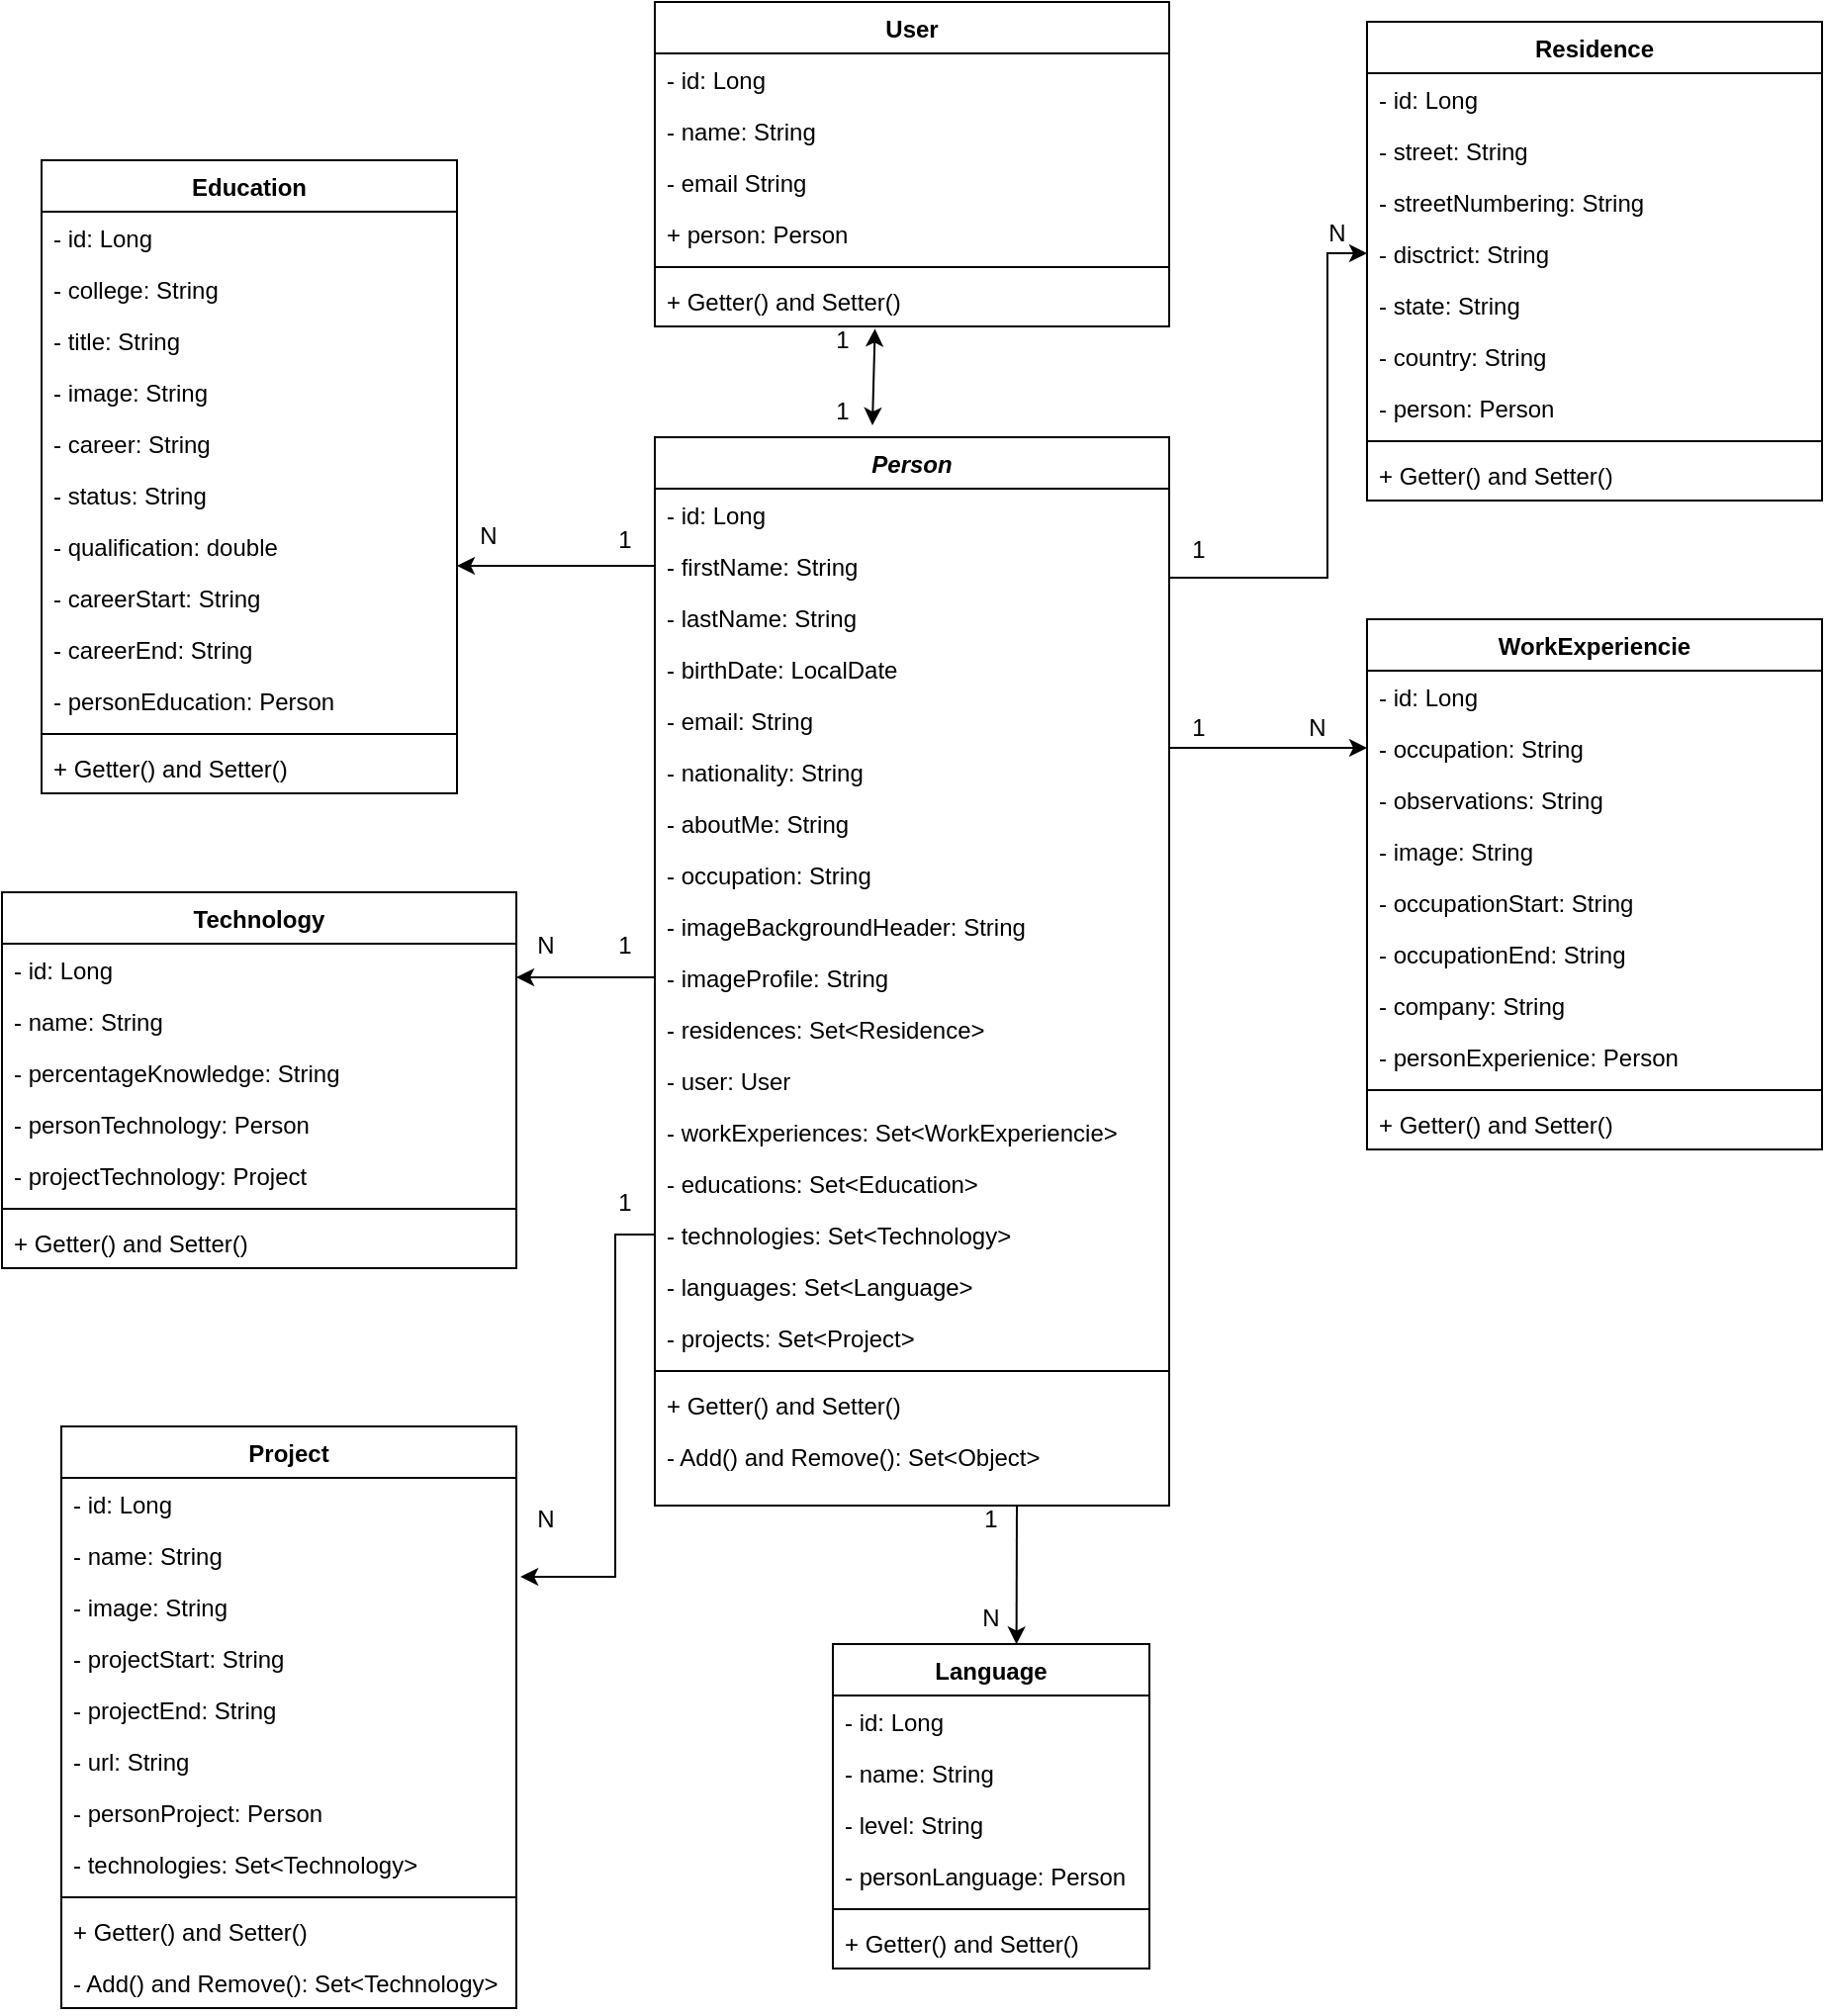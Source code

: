 <mxfile version="16.5.1" type="device"><diagram id="C5RBs43oDa-KdzZeNtuy" name="Page-1"><mxGraphModel dx="723" dy="454" grid="1" gridSize="10" guides="1" tooltips="1" connect="1" arrows="1" fold="1" page="1" pageScale="1" pageWidth="827" pageHeight="1169" math="0" shadow="0"><root><mxCell id="WIyWlLk6GJQsqaUBKTNV-0"/><mxCell id="WIyWlLk6GJQsqaUBKTNV-1" parent="WIyWlLk6GJQsqaUBKTNV-0"/><mxCell id="zkfFHV4jXpPFQw0GAbJ--0" value="Person" style="swimlane;fontStyle=3;align=center;verticalAlign=top;childLayout=stackLayout;horizontal=1;startSize=26;horizontalStack=0;resizeParent=1;resizeLast=0;collapsible=1;marginBottom=0;rounded=0;shadow=0;strokeWidth=1;" parent="WIyWlLk6GJQsqaUBKTNV-1" vertex="1"><mxGeometry x="380" y="250" width="260" height="540" as="geometry"><mxRectangle x="230" y="140" width="160" height="26" as="alternateBounds"/></mxGeometry></mxCell><mxCell id="zkfFHV4jXpPFQw0GAbJ--1" value="- id: Long" style="text;align=left;verticalAlign=top;spacingLeft=4;spacingRight=4;overflow=hidden;rotatable=0;points=[[0,0.5],[1,0.5]];portConstraint=eastwest;" parent="zkfFHV4jXpPFQw0GAbJ--0" vertex="1"><mxGeometry y="26" width="260" height="26" as="geometry"/></mxCell><mxCell id="zkfFHV4jXpPFQw0GAbJ--2" value="- firstName: String" style="text;align=left;verticalAlign=top;spacingLeft=4;spacingRight=4;overflow=hidden;rotatable=0;points=[[0,0.5],[1,0.5]];portConstraint=eastwest;rounded=0;shadow=0;html=0;" parent="zkfFHV4jXpPFQw0GAbJ--0" vertex="1"><mxGeometry y="52" width="260" height="26" as="geometry"/></mxCell><mxCell id="cB0KxVlLt9ve2cmCzk34-1" value="- lastName: String" style="text;strokeColor=none;fillColor=none;align=left;verticalAlign=top;spacingLeft=4;spacingRight=4;overflow=hidden;rotatable=0;points=[[0,0.5],[1,0.5]];portConstraint=eastwest;" vertex="1" parent="zkfFHV4jXpPFQw0GAbJ--0"><mxGeometry y="78" width="260" height="26" as="geometry"/></mxCell><mxCell id="cB0KxVlLt9ve2cmCzk34-2" value="- birthDate: LocalDate" style="text;strokeColor=none;fillColor=none;align=left;verticalAlign=top;spacingLeft=4;spacingRight=4;overflow=hidden;rotatable=0;points=[[0,0.5],[1,0.5]];portConstraint=eastwest;" vertex="1" parent="zkfFHV4jXpPFQw0GAbJ--0"><mxGeometry y="104" width="260" height="26" as="geometry"/></mxCell><mxCell id="cB0KxVlLt9ve2cmCzk34-5" value="- email: String" style="text;strokeColor=none;fillColor=none;align=left;verticalAlign=top;spacingLeft=4;spacingRight=4;overflow=hidden;rotatable=0;points=[[0,0.5],[1,0.5]];portConstraint=eastwest;" vertex="1" parent="zkfFHV4jXpPFQw0GAbJ--0"><mxGeometry y="130" width="260" height="26" as="geometry"/></mxCell><mxCell id="cB0KxVlLt9ve2cmCzk34-7" value="- nationality: String" style="text;strokeColor=none;fillColor=none;align=left;verticalAlign=top;spacingLeft=4;spacingRight=4;overflow=hidden;rotatable=0;points=[[0,0.5],[1,0.5]];portConstraint=eastwest;" vertex="1" parent="zkfFHV4jXpPFQw0GAbJ--0"><mxGeometry y="156" width="260" height="26" as="geometry"/></mxCell><mxCell id="cB0KxVlLt9ve2cmCzk34-8" value="- aboutMe: String" style="text;strokeColor=none;fillColor=none;align=left;verticalAlign=top;spacingLeft=4;spacingRight=4;overflow=hidden;rotatable=0;points=[[0,0.5],[1,0.5]];portConstraint=eastwest;" vertex="1" parent="zkfFHV4jXpPFQw0GAbJ--0"><mxGeometry y="182" width="260" height="26" as="geometry"/></mxCell><mxCell id="cB0KxVlLt9ve2cmCzk34-6" value="- occupation: String" style="text;strokeColor=none;fillColor=none;align=left;verticalAlign=top;spacingLeft=4;spacingRight=4;overflow=hidden;rotatable=0;points=[[0,0.5],[1,0.5]];portConstraint=eastwest;" vertex="1" parent="zkfFHV4jXpPFQw0GAbJ--0"><mxGeometry y="208" width="260" height="26" as="geometry"/></mxCell><mxCell id="cB0KxVlLt9ve2cmCzk34-4" value="- imageBackgroundHeader: String" style="text;strokeColor=none;fillColor=none;align=left;verticalAlign=top;spacingLeft=4;spacingRight=4;overflow=hidden;rotatable=0;points=[[0,0.5],[1,0.5]];portConstraint=eastwest;" vertex="1" parent="zkfFHV4jXpPFQw0GAbJ--0"><mxGeometry y="234" width="260" height="26" as="geometry"/></mxCell><mxCell id="cB0KxVlLt9ve2cmCzk34-3" value="- imageProfile: String" style="text;strokeColor=none;fillColor=none;align=left;verticalAlign=top;spacingLeft=4;spacingRight=4;overflow=hidden;rotatable=0;points=[[0,0.5],[1,0.5]];portConstraint=eastwest;" vertex="1" parent="zkfFHV4jXpPFQw0GAbJ--0"><mxGeometry y="260" width="260" height="26" as="geometry"/></mxCell><mxCell id="cB0KxVlLt9ve2cmCzk34-0" value="- residences: Set&lt;Residence&gt;" style="text;strokeColor=none;fillColor=none;align=left;verticalAlign=top;spacingLeft=4;spacingRight=4;overflow=hidden;rotatable=0;points=[[0,0.5],[1,0.5]];portConstraint=eastwest;" vertex="1" parent="zkfFHV4jXpPFQw0GAbJ--0"><mxGeometry y="286" width="260" height="26" as="geometry"/></mxCell><mxCell id="cB0KxVlLt9ve2cmCzk34-9" value="- user: User" style="text;strokeColor=none;fillColor=none;align=left;verticalAlign=top;spacingLeft=4;spacingRight=4;overflow=hidden;rotatable=0;points=[[0,0.5],[1,0.5]];portConstraint=eastwest;" vertex="1" parent="zkfFHV4jXpPFQw0GAbJ--0"><mxGeometry y="312" width="260" height="26" as="geometry"/></mxCell><mxCell id="cB0KxVlLt9ve2cmCzk34-12" value="- workExperiences: Set&lt;WorkExperiencie&gt;" style="text;strokeColor=none;fillColor=none;align=left;verticalAlign=top;spacingLeft=4;spacingRight=4;overflow=hidden;rotatable=0;points=[[0,0.5],[1,0.5]];portConstraint=eastwest;" vertex="1" parent="zkfFHV4jXpPFQw0GAbJ--0"><mxGeometry y="338" width="260" height="26" as="geometry"/></mxCell><mxCell id="cB0KxVlLt9ve2cmCzk34-11" value="- educations: Set&lt;Education&gt;" style="text;strokeColor=none;fillColor=none;align=left;verticalAlign=top;spacingLeft=4;spacingRight=4;overflow=hidden;rotatable=0;points=[[0,0.5],[1,0.5]];portConstraint=eastwest;" vertex="1" parent="zkfFHV4jXpPFQw0GAbJ--0"><mxGeometry y="364" width="260" height="26" as="geometry"/></mxCell><mxCell id="cB0KxVlLt9ve2cmCzk34-13" value="- technologies: Set&lt;Technology&gt;" style="text;strokeColor=none;fillColor=none;align=left;verticalAlign=top;spacingLeft=4;spacingRight=4;overflow=hidden;rotatable=0;points=[[0,0.5],[1,0.5]];portConstraint=eastwest;" vertex="1" parent="zkfFHV4jXpPFQw0GAbJ--0"><mxGeometry y="390" width="260" height="26" as="geometry"/></mxCell><mxCell id="cB0KxVlLt9ve2cmCzk34-76" value="- languages: Set&lt;Language&gt;" style="text;strokeColor=none;fillColor=none;align=left;verticalAlign=top;spacingLeft=4;spacingRight=4;overflow=hidden;rotatable=0;points=[[0,0.5],[1,0.5]];portConstraint=eastwest;" vertex="1" parent="zkfFHV4jXpPFQw0GAbJ--0"><mxGeometry y="416" width="260" height="26" as="geometry"/></mxCell><mxCell id="cB0KxVlLt9ve2cmCzk34-10" value="- projects: Set&lt;Project&gt;" style="text;strokeColor=none;fillColor=none;align=left;verticalAlign=top;spacingLeft=4;spacingRight=4;overflow=hidden;rotatable=0;points=[[0,0.5],[1,0.5]];portConstraint=eastwest;" vertex="1" parent="zkfFHV4jXpPFQw0GAbJ--0"><mxGeometry y="442" width="260" height="26" as="geometry"/></mxCell><mxCell id="zkfFHV4jXpPFQw0GAbJ--4" value="" style="line;html=1;strokeWidth=1;align=left;verticalAlign=middle;spacingTop=-1;spacingLeft=3;spacingRight=3;rotatable=0;labelPosition=right;points=[];portConstraint=eastwest;" parent="zkfFHV4jXpPFQw0GAbJ--0" vertex="1"><mxGeometry y="468" width="260" height="8" as="geometry"/></mxCell><mxCell id="zkfFHV4jXpPFQw0GAbJ--5" value="+ Getter() and Setter()" style="text;align=left;verticalAlign=top;spacingLeft=4;spacingRight=4;overflow=hidden;rotatable=0;points=[[0,0.5],[1,0.5]];portConstraint=eastwest;" parent="zkfFHV4jXpPFQw0GAbJ--0" vertex="1"><mxGeometry y="476" width="260" height="26" as="geometry"/></mxCell><mxCell id="cB0KxVlLt9ve2cmCzk34-14" value="- Add() and Remove(): Set&lt;Object&gt;" style="text;strokeColor=none;fillColor=none;align=left;verticalAlign=top;spacingLeft=4;spacingRight=4;overflow=hidden;rotatable=0;points=[[0,0.5],[1,0.5]];portConstraint=eastwest;" vertex="1" parent="zkfFHV4jXpPFQw0GAbJ--0"><mxGeometry y="502" width="260" height="26" as="geometry"/></mxCell><mxCell id="cB0KxVlLt9ve2cmCzk34-15" value="Education" style="swimlane;fontStyle=1;align=center;verticalAlign=top;childLayout=stackLayout;horizontal=1;startSize=26;horizontalStack=0;resizeParent=1;resizeParentMax=0;resizeLast=0;collapsible=1;marginBottom=0;" vertex="1" parent="WIyWlLk6GJQsqaUBKTNV-1"><mxGeometry x="70" y="110" width="210" height="320" as="geometry"/></mxCell><mxCell id="cB0KxVlLt9ve2cmCzk34-19" value="- id: Long" style="text;strokeColor=none;fillColor=none;align=left;verticalAlign=top;spacingLeft=4;spacingRight=4;overflow=hidden;rotatable=0;points=[[0,0.5],[1,0.5]];portConstraint=eastwest;" vertex="1" parent="cB0KxVlLt9ve2cmCzk34-15"><mxGeometry y="26" width="210" height="26" as="geometry"/></mxCell><mxCell id="cB0KxVlLt9ve2cmCzk34-20" value="- college: String" style="text;strokeColor=none;fillColor=none;align=left;verticalAlign=top;spacingLeft=4;spacingRight=4;overflow=hidden;rotatable=0;points=[[0,0.5],[1,0.5]];portConstraint=eastwest;" vertex="1" parent="cB0KxVlLt9ve2cmCzk34-15"><mxGeometry y="52" width="210" height="26" as="geometry"/></mxCell><mxCell id="cB0KxVlLt9ve2cmCzk34-22" value="- title: String" style="text;strokeColor=none;fillColor=none;align=left;verticalAlign=top;spacingLeft=4;spacingRight=4;overflow=hidden;rotatable=0;points=[[0,0.5],[1,0.5]];portConstraint=eastwest;" vertex="1" parent="cB0KxVlLt9ve2cmCzk34-15"><mxGeometry y="78" width="210" height="26" as="geometry"/></mxCell><mxCell id="cB0KxVlLt9ve2cmCzk34-23" value="- image: String" style="text;strokeColor=none;fillColor=none;align=left;verticalAlign=top;spacingLeft=4;spacingRight=4;overflow=hidden;rotatable=0;points=[[0,0.5],[1,0.5]];portConstraint=eastwest;" vertex="1" parent="cB0KxVlLt9ve2cmCzk34-15"><mxGeometry y="104" width="210" height="26" as="geometry"/></mxCell><mxCell id="cB0KxVlLt9ve2cmCzk34-25" value="- career: String" style="text;strokeColor=none;fillColor=none;align=left;verticalAlign=top;spacingLeft=4;spacingRight=4;overflow=hidden;rotatable=0;points=[[0,0.5],[1,0.5]];portConstraint=eastwest;" vertex="1" parent="cB0KxVlLt9ve2cmCzk34-15"><mxGeometry y="130" width="210" height="26" as="geometry"/></mxCell><mxCell id="cB0KxVlLt9ve2cmCzk34-27" value="- status: String" style="text;strokeColor=none;fillColor=none;align=left;verticalAlign=top;spacingLeft=4;spacingRight=4;overflow=hidden;rotatable=0;points=[[0,0.5],[1,0.5]];portConstraint=eastwest;" vertex="1" parent="cB0KxVlLt9ve2cmCzk34-15"><mxGeometry y="156" width="210" height="26" as="geometry"/></mxCell><mxCell id="cB0KxVlLt9ve2cmCzk34-26" value="- qualification: double" style="text;strokeColor=none;fillColor=none;align=left;verticalAlign=top;spacingLeft=4;spacingRight=4;overflow=hidden;rotatable=0;points=[[0,0.5],[1,0.5]];portConstraint=eastwest;" vertex="1" parent="cB0KxVlLt9ve2cmCzk34-15"><mxGeometry y="182" width="210" height="26" as="geometry"/></mxCell><mxCell id="cB0KxVlLt9ve2cmCzk34-24" value="- careerStart: String" style="text;strokeColor=none;fillColor=none;align=left;verticalAlign=top;spacingLeft=4;spacingRight=4;overflow=hidden;rotatable=0;points=[[0,0.5],[1,0.5]];portConstraint=eastwest;" vertex="1" parent="cB0KxVlLt9ve2cmCzk34-15"><mxGeometry y="208" width="210" height="26" as="geometry"/></mxCell><mxCell id="cB0KxVlLt9ve2cmCzk34-21" value="- careerEnd: String" style="text;strokeColor=none;fillColor=none;align=left;verticalAlign=top;spacingLeft=4;spacingRight=4;overflow=hidden;rotatable=0;points=[[0,0.5],[1,0.5]];portConstraint=eastwest;" vertex="1" parent="cB0KxVlLt9ve2cmCzk34-15"><mxGeometry y="234" width="210" height="26" as="geometry"/></mxCell><mxCell id="cB0KxVlLt9ve2cmCzk34-16" value="- personEducation: Person" style="text;strokeColor=none;fillColor=none;align=left;verticalAlign=top;spacingLeft=4;spacingRight=4;overflow=hidden;rotatable=0;points=[[0,0.5],[1,0.5]];portConstraint=eastwest;" vertex="1" parent="cB0KxVlLt9ve2cmCzk34-15"><mxGeometry y="260" width="210" height="26" as="geometry"/></mxCell><mxCell id="cB0KxVlLt9ve2cmCzk34-17" value="" style="line;strokeWidth=1;fillColor=none;align=left;verticalAlign=middle;spacingTop=-1;spacingLeft=3;spacingRight=3;rotatable=0;labelPosition=right;points=[];portConstraint=eastwest;" vertex="1" parent="cB0KxVlLt9ve2cmCzk34-15"><mxGeometry y="286" width="210" height="8" as="geometry"/></mxCell><mxCell id="cB0KxVlLt9ve2cmCzk34-18" value="+ Getter() and Setter()" style="text;strokeColor=none;fillColor=none;align=left;verticalAlign=top;spacingLeft=4;spacingRight=4;overflow=hidden;rotatable=0;points=[[0,0.5],[1,0.5]];portConstraint=eastwest;" vertex="1" parent="cB0KxVlLt9ve2cmCzk34-15"><mxGeometry y="294" width="210" height="26" as="geometry"/></mxCell><mxCell id="cB0KxVlLt9ve2cmCzk34-28" value="Language" style="swimlane;fontStyle=1;align=center;verticalAlign=top;childLayout=stackLayout;horizontal=1;startSize=26;horizontalStack=0;resizeParent=1;resizeParentMax=0;resizeLast=0;collapsible=1;marginBottom=0;" vertex="1" parent="WIyWlLk6GJQsqaUBKTNV-1"><mxGeometry x="470" y="860" width="160" height="164" as="geometry"/></mxCell><mxCell id="cB0KxVlLt9ve2cmCzk34-32" value="- id: Long" style="text;strokeColor=none;fillColor=none;align=left;verticalAlign=top;spacingLeft=4;spacingRight=4;overflow=hidden;rotatable=0;points=[[0,0.5],[1,0.5]];portConstraint=eastwest;" vertex="1" parent="cB0KxVlLt9ve2cmCzk34-28"><mxGeometry y="26" width="160" height="26" as="geometry"/></mxCell><mxCell id="cB0KxVlLt9ve2cmCzk34-33" value="- name: String" style="text;strokeColor=none;fillColor=none;align=left;verticalAlign=top;spacingLeft=4;spacingRight=4;overflow=hidden;rotatable=0;points=[[0,0.5],[1,0.5]];portConstraint=eastwest;" vertex="1" parent="cB0KxVlLt9ve2cmCzk34-28"><mxGeometry y="52" width="160" height="26" as="geometry"/></mxCell><mxCell id="cB0KxVlLt9ve2cmCzk34-29" value="- level: String" style="text;strokeColor=none;fillColor=none;align=left;verticalAlign=top;spacingLeft=4;spacingRight=4;overflow=hidden;rotatable=0;points=[[0,0.5],[1,0.5]];portConstraint=eastwest;" vertex="1" parent="cB0KxVlLt9ve2cmCzk34-28"><mxGeometry y="78" width="160" height="26" as="geometry"/></mxCell><mxCell id="cB0KxVlLt9ve2cmCzk34-77" value="- personLanguage: Person" style="text;strokeColor=none;fillColor=none;align=left;verticalAlign=top;spacingLeft=4;spacingRight=4;overflow=hidden;rotatable=0;points=[[0,0.5],[1,0.5]];portConstraint=eastwest;" vertex="1" parent="cB0KxVlLt9ve2cmCzk34-28"><mxGeometry y="104" width="160" height="26" as="geometry"/></mxCell><mxCell id="cB0KxVlLt9ve2cmCzk34-30" value="" style="line;strokeWidth=1;fillColor=none;align=left;verticalAlign=middle;spacingTop=-1;spacingLeft=3;spacingRight=3;rotatable=0;labelPosition=right;points=[];portConstraint=eastwest;" vertex="1" parent="cB0KxVlLt9ve2cmCzk34-28"><mxGeometry y="130" width="160" height="8" as="geometry"/></mxCell><mxCell id="cB0KxVlLt9ve2cmCzk34-31" value="+ Getter() and Setter()" style="text;strokeColor=none;fillColor=none;align=left;verticalAlign=top;spacingLeft=4;spacingRight=4;overflow=hidden;rotatable=0;points=[[0,0.5],[1,0.5]];portConstraint=eastwest;" vertex="1" parent="cB0KxVlLt9ve2cmCzk34-28"><mxGeometry y="138" width="160" height="26" as="geometry"/></mxCell><mxCell id="cB0KxVlLt9ve2cmCzk34-34" value="Project" style="swimlane;fontStyle=1;align=center;verticalAlign=top;childLayout=stackLayout;horizontal=1;startSize=26;horizontalStack=0;resizeParent=1;resizeParentMax=0;resizeLast=0;collapsible=1;marginBottom=0;" vertex="1" parent="WIyWlLk6GJQsqaUBKTNV-1"><mxGeometry x="80" y="750" width="230" height="294" as="geometry"/></mxCell><mxCell id="cB0KxVlLt9ve2cmCzk34-35" value="- id: Long" style="text;strokeColor=none;fillColor=none;align=left;verticalAlign=top;spacingLeft=4;spacingRight=4;overflow=hidden;rotatable=0;points=[[0,0.5],[1,0.5]];portConstraint=eastwest;" vertex="1" parent="cB0KxVlLt9ve2cmCzk34-34"><mxGeometry y="26" width="230" height="26" as="geometry"/></mxCell><mxCell id="cB0KxVlLt9ve2cmCzk34-36" value="- name: String" style="text;strokeColor=none;fillColor=none;align=left;verticalAlign=top;spacingLeft=4;spacingRight=4;overflow=hidden;rotatable=0;points=[[0,0.5],[1,0.5]];portConstraint=eastwest;" vertex="1" parent="cB0KxVlLt9ve2cmCzk34-34"><mxGeometry y="52" width="230" height="26" as="geometry"/></mxCell><mxCell id="cB0KxVlLt9ve2cmCzk34-38" value="- image: String" style="text;strokeColor=none;fillColor=none;align=left;verticalAlign=top;spacingLeft=4;spacingRight=4;overflow=hidden;rotatable=0;points=[[0,0.5],[1,0.5]];portConstraint=eastwest;" vertex="1" parent="cB0KxVlLt9ve2cmCzk34-34"><mxGeometry y="78" width="230" height="26" as="geometry"/></mxCell><mxCell id="cB0KxVlLt9ve2cmCzk34-37" value="- projectStart: String" style="text;strokeColor=none;fillColor=none;align=left;verticalAlign=top;spacingLeft=4;spacingRight=4;overflow=hidden;rotatable=0;points=[[0,0.5],[1,0.5]];portConstraint=eastwest;" vertex="1" parent="cB0KxVlLt9ve2cmCzk34-34"><mxGeometry y="104" width="230" height="26" as="geometry"/></mxCell><mxCell id="cB0KxVlLt9ve2cmCzk34-39" value="- projectEnd: String" style="text;strokeColor=none;fillColor=none;align=left;verticalAlign=top;spacingLeft=4;spacingRight=4;overflow=hidden;rotatable=0;points=[[0,0.5],[1,0.5]];portConstraint=eastwest;" vertex="1" parent="cB0KxVlLt9ve2cmCzk34-34"><mxGeometry y="130" width="230" height="26" as="geometry"/></mxCell><mxCell id="cB0KxVlLt9ve2cmCzk34-40" value="- url: String" style="text;strokeColor=none;fillColor=none;align=left;verticalAlign=top;spacingLeft=4;spacingRight=4;overflow=hidden;rotatable=0;points=[[0,0.5],[1,0.5]];portConstraint=eastwest;" vertex="1" parent="cB0KxVlLt9ve2cmCzk34-34"><mxGeometry y="156" width="230" height="26" as="geometry"/></mxCell><mxCell id="cB0KxVlLt9ve2cmCzk34-41" value="- personProject: Person" style="text;strokeColor=none;fillColor=none;align=left;verticalAlign=top;spacingLeft=4;spacingRight=4;overflow=hidden;rotatable=0;points=[[0,0.5],[1,0.5]];portConstraint=eastwest;" vertex="1" parent="cB0KxVlLt9ve2cmCzk34-34"><mxGeometry y="182" width="230" height="26" as="geometry"/></mxCell><mxCell id="cB0KxVlLt9ve2cmCzk34-42" value="- technologies: Set&lt;Technology&gt;" style="text;strokeColor=none;fillColor=none;align=left;verticalAlign=top;spacingLeft=4;spacingRight=4;overflow=hidden;rotatable=0;points=[[0,0.5],[1,0.5]];portConstraint=eastwest;" vertex="1" parent="cB0KxVlLt9ve2cmCzk34-34"><mxGeometry y="208" width="230" height="26" as="geometry"/></mxCell><mxCell id="cB0KxVlLt9ve2cmCzk34-45" value="" style="line;strokeWidth=1;fillColor=none;align=left;verticalAlign=middle;spacingTop=-1;spacingLeft=3;spacingRight=3;rotatable=0;labelPosition=right;points=[];portConstraint=eastwest;" vertex="1" parent="cB0KxVlLt9ve2cmCzk34-34"><mxGeometry y="234" width="230" height="8" as="geometry"/></mxCell><mxCell id="cB0KxVlLt9ve2cmCzk34-46" value="+ Getter() and Setter()" style="text;strokeColor=none;fillColor=none;align=left;verticalAlign=top;spacingLeft=4;spacingRight=4;overflow=hidden;rotatable=0;points=[[0,0.5],[1,0.5]];portConstraint=eastwest;" vertex="1" parent="cB0KxVlLt9ve2cmCzk34-34"><mxGeometry y="242" width="230" height="26" as="geometry"/></mxCell><mxCell id="cB0KxVlLt9ve2cmCzk34-47" value="- Add() and Remove(): Set&lt;Technology&gt;" style="text;strokeColor=none;fillColor=none;align=left;verticalAlign=top;spacingLeft=4;spacingRight=4;overflow=hidden;rotatable=0;points=[[0,0.5],[1,0.5]];portConstraint=eastwest;" vertex="1" parent="cB0KxVlLt9ve2cmCzk34-34"><mxGeometry y="268" width="230" height="26" as="geometry"/></mxCell><mxCell id="cB0KxVlLt9ve2cmCzk34-48" value="Residence" style="swimlane;fontStyle=1;align=center;verticalAlign=top;childLayout=stackLayout;horizontal=1;startSize=26;horizontalStack=0;resizeParent=1;resizeParentMax=0;resizeLast=0;collapsible=1;marginBottom=0;" vertex="1" parent="WIyWlLk6GJQsqaUBKTNV-1"><mxGeometry x="740" y="40" width="230" height="242" as="geometry"/></mxCell><mxCell id="cB0KxVlLt9ve2cmCzk34-49" value="- id: Long" style="text;strokeColor=none;fillColor=none;align=left;verticalAlign=top;spacingLeft=4;spacingRight=4;overflow=hidden;rotatable=0;points=[[0,0.5],[1,0.5]];portConstraint=eastwest;" vertex="1" parent="cB0KxVlLt9ve2cmCzk34-48"><mxGeometry y="26" width="230" height="26" as="geometry"/></mxCell><mxCell id="cB0KxVlLt9ve2cmCzk34-50" value="- street: String" style="text;strokeColor=none;fillColor=none;align=left;verticalAlign=top;spacingLeft=4;spacingRight=4;overflow=hidden;rotatable=0;points=[[0,0.5],[1,0.5]];portConstraint=eastwest;" vertex="1" parent="cB0KxVlLt9ve2cmCzk34-48"><mxGeometry y="52" width="230" height="26" as="geometry"/></mxCell><mxCell id="cB0KxVlLt9ve2cmCzk34-51" value="- streetNumbering: String" style="text;strokeColor=none;fillColor=none;align=left;verticalAlign=top;spacingLeft=4;spacingRight=4;overflow=hidden;rotatable=0;points=[[0,0.5],[1,0.5]];portConstraint=eastwest;" vertex="1" parent="cB0KxVlLt9ve2cmCzk34-48"><mxGeometry y="78" width="230" height="26" as="geometry"/></mxCell><mxCell id="cB0KxVlLt9ve2cmCzk34-52" value="- disctrict: String" style="text;strokeColor=none;fillColor=none;align=left;verticalAlign=top;spacingLeft=4;spacingRight=4;overflow=hidden;rotatable=0;points=[[0,0.5],[1,0.5]];portConstraint=eastwest;" vertex="1" parent="cB0KxVlLt9ve2cmCzk34-48"><mxGeometry y="104" width="230" height="26" as="geometry"/></mxCell><mxCell id="cB0KxVlLt9ve2cmCzk34-53" value="- state: String" style="text;strokeColor=none;fillColor=none;align=left;verticalAlign=top;spacingLeft=4;spacingRight=4;overflow=hidden;rotatable=0;points=[[0,0.5],[1,0.5]];portConstraint=eastwest;" vertex="1" parent="cB0KxVlLt9ve2cmCzk34-48"><mxGeometry y="130" width="230" height="26" as="geometry"/></mxCell><mxCell id="cB0KxVlLt9ve2cmCzk34-54" value="- country: String" style="text;strokeColor=none;fillColor=none;align=left;verticalAlign=top;spacingLeft=4;spacingRight=4;overflow=hidden;rotatable=0;points=[[0,0.5],[1,0.5]];portConstraint=eastwest;" vertex="1" parent="cB0KxVlLt9ve2cmCzk34-48"><mxGeometry y="156" width="230" height="26" as="geometry"/></mxCell><mxCell id="cB0KxVlLt9ve2cmCzk34-55" value="- person: Person" style="text;strokeColor=none;fillColor=none;align=left;verticalAlign=top;spacingLeft=4;spacingRight=4;overflow=hidden;rotatable=0;points=[[0,0.5],[1,0.5]];portConstraint=eastwest;" vertex="1" parent="cB0KxVlLt9ve2cmCzk34-48"><mxGeometry y="182" width="230" height="26" as="geometry"/></mxCell><mxCell id="cB0KxVlLt9ve2cmCzk34-57" value="" style="line;strokeWidth=1;fillColor=none;align=left;verticalAlign=middle;spacingTop=-1;spacingLeft=3;spacingRight=3;rotatable=0;labelPosition=right;points=[];portConstraint=eastwest;" vertex="1" parent="cB0KxVlLt9ve2cmCzk34-48"><mxGeometry y="208" width="230" height="8" as="geometry"/></mxCell><mxCell id="cB0KxVlLt9ve2cmCzk34-58" value="+ Getter() and Setter()" style="text;strokeColor=none;fillColor=none;align=left;verticalAlign=top;spacingLeft=4;spacingRight=4;overflow=hidden;rotatable=0;points=[[0,0.5],[1,0.5]];portConstraint=eastwest;" vertex="1" parent="cB0KxVlLt9ve2cmCzk34-48"><mxGeometry y="216" width="230" height="26" as="geometry"/></mxCell><mxCell id="cB0KxVlLt9ve2cmCzk34-70" value="User" style="swimlane;fontStyle=1;align=center;verticalAlign=top;childLayout=stackLayout;horizontal=1;startSize=26;horizontalStack=0;resizeParent=1;resizeParentMax=0;resizeLast=0;collapsible=1;marginBottom=0;" vertex="1" parent="WIyWlLk6GJQsqaUBKTNV-1"><mxGeometry x="380" y="30" width="260" height="164" as="geometry"/></mxCell><mxCell id="cB0KxVlLt9ve2cmCzk34-71" value="- id: Long" style="text;strokeColor=none;fillColor=none;align=left;verticalAlign=top;spacingLeft=4;spacingRight=4;overflow=hidden;rotatable=0;points=[[0,0.5],[1,0.5]];portConstraint=eastwest;" vertex="1" parent="cB0KxVlLt9ve2cmCzk34-70"><mxGeometry y="26" width="260" height="26" as="geometry"/></mxCell><mxCell id="cB0KxVlLt9ve2cmCzk34-72" value="- name: String" style="text;strokeColor=none;fillColor=none;align=left;verticalAlign=top;spacingLeft=4;spacingRight=4;overflow=hidden;rotatable=0;points=[[0,0.5],[1,0.5]];portConstraint=eastwest;" vertex="1" parent="cB0KxVlLt9ve2cmCzk34-70"><mxGeometry y="52" width="260" height="26" as="geometry"/></mxCell><mxCell id="cB0KxVlLt9ve2cmCzk34-73" value="- email String" style="text;strokeColor=none;fillColor=none;align=left;verticalAlign=top;spacingLeft=4;spacingRight=4;overflow=hidden;rotatable=0;points=[[0,0.5],[1,0.5]];portConstraint=eastwest;" vertex="1" parent="cB0KxVlLt9ve2cmCzk34-70"><mxGeometry y="78" width="260" height="26" as="geometry"/></mxCell><mxCell id="cB0KxVlLt9ve2cmCzk34-78" value="+ person: Person" style="text;strokeColor=none;fillColor=none;align=left;verticalAlign=top;spacingLeft=4;spacingRight=4;overflow=hidden;rotatable=0;points=[[0,0.5],[1,0.5]];portConstraint=eastwest;" vertex="1" parent="cB0KxVlLt9ve2cmCzk34-70"><mxGeometry y="104" width="260" height="26" as="geometry"/></mxCell><mxCell id="cB0KxVlLt9ve2cmCzk34-74" value="" style="line;strokeWidth=1;fillColor=none;align=left;verticalAlign=middle;spacingTop=-1;spacingLeft=3;spacingRight=3;rotatable=0;labelPosition=right;points=[];portConstraint=eastwest;" vertex="1" parent="cB0KxVlLt9ve2cmCzk34-70"><mxGeometry y="130" width="260" height="8" as="geometry"/></mxCell><mxCell id="cB0KxVlLt9ve2cmCzk34-75" value="+ Getter() and Setter()" style="text;strokeColor=none;fillColor=none;align=left;verticalAlign=top;spacingLeft=4;spacingRight=4;overflow=hidden;rotatable=0;points=[[0,0.5],[1,0.5]];portConstraint=eastwest;" vertex="1" parent="cB0KxVlLt9ve2cmCzk34-70"><mxGeometry y="138" width="260" height="26" as="geometry"/></mxCell><mxCell id="cB0KxVlLt9ve2cmCzk34-60" value="Technology" style="swimlane;fontStyle=1;align=center;verticalAlign=top;childLayout=stackLayout;horizontal=1;startSize=26;horizontalStack=0;resizeParent=1;resizeParentMax=0;resizeLast=0;collapsible=1;marginBottom=0;" vertex="1" parent="WIyWlLk6GJQsqaUBKTNV-1"><mxGeometry x="50" y="480" width="260" height="190" as="geometry"/></mxCell><mxCell id="cB0KxVlLt9ve2cmCzk34-61" value="- id: Long" style="text;strokeColor=none;fillColor=none;align=left;verticalAlign=top;spacingLeft=4;spacingRight=4;overflow=hidden;rotatable=0;points=[[0,0.5],[1,0.5]];portConstraint=eastwest;" vertex="1" parent="cB0KxVlLt9ve2cmCzk34-60"><mxGeometry y="26" width="260" height="26" as="geometry"/></mxCell><mxCell id="cB0KxVlLt9ve2cmCzk34-62" value="- name: String" style="text;strokeColor=none;fillColor=none;align=left;verticalAlign=top;spacingLeft=4;spacingRight=4;overflow=hidden;rotatable=0;points=[[0,0.5],[1,0.5]];portConstraint=eastwest;" vertex="1" parent="cB0KxVlLt9ve2cmCzk34-60"><mxGeometry y="52" width="260" height="26" as="geometry"/></mxCell><mxCell id="cB0KxVlLt9ve2cmCzk34-63" value="- percentageKnowledge: String" style="text;strokeColor=none;fillColor=none;align=left;verticalAlign=top;spacingLeft=4;spacingRight=4;overflow=hidden;rotatable=0;points=[[0,0.5],[1,0.5]];portConstraint=eastwest;" vertex="1" parent="cB0KxVlLt9ve2cmCzk34-60"><mxGeometry y="78" width="260" height="26" as="geometry"/></mxCell><mxCell id="cB0KxVlLt9ve2cmCzk34-64" value="- personTechnology: Person" style="text;strokeColor=none;fillColor=none;align=left;verticalAlign=top;spacingLeft=4;spacingRight=4;overflow=hidden;rotatable=0;points=[[0,0.5],[1,0.5]];portConstraint=eastwest;" vertex="1" parent="cB0KxVlLt9ve2cmCzk34-60"><mxGeometry y="104" width="260" height="26" as="geometry"/></mxCell><mxCell id="cB0KxVlLt9ve2cmCzk34-65" value="- projectTechnology: Project" style="text;strokeColor=none;fillColor=none;align=left;verticalAlign=top;spacingLeft=4;spacingRight=4;overflow=hidden;rotatable=0;points=[[0,0.5],[1,0.5]];portConstraint=eastwest;" vertex="1" parent="cB0KxVlLt9ve2cmCzk34-60"><mxGeometry y="130" width="260" height="26" as="geometry"/></mxCell><mxCell id="cB0KxVlLt9ve2cmCzk34-68" value="" style="line;strokeWidth=1;fillColor=none;align=left;verticalAlign=middle;spacingTop=-1;spacingLeft=3;spacingRight=3;rotatable=0;labelPosition=right;points=[];portConstraint=eastwest;" vertex="1" parent="cB0KxVlLt9ve2cmCzk34-60"><mxGeometry y="156" width="260" height="8" as="geometry"/></mxCell><mxCell id="cB0KxVlLt9ve2cmCzk34-69" value="+ Getter() and Setter()" style="text;strokeColor=none;fillColor=none;align=left;verticalAlign=top;spacingLeft=4;spacingRight=4;overflow=hidden;rotatable=0;points=[[0,0.5],[1,0.5]];portConstraint=eastwest;" vertex="1" parent="cB0KxVlLt9ve2cmCzk34-60"><mxGeometry y="164" width="260" height="26" as="geometry"/></mxCell><mxCell id="cB0KxVlLt9ve2cmCzk34-79" value="WorkExperiencie" style="swimlane;fontStyle=1;align=center;verticalAlign=top;childLayout=stackLayout;horizontal=1;startSize=26;horizontalStack=0;resizeParent=1;resizeParentMax=0;resizeLast=0;collapsible=1;marginBottom=0;" vertex="1" parent="WIyWlLk6GJQsqaUBKTNV-1"><mxGeometry x="740" y="342" width="230" height="268" as="geometry"/></mxCell><mxCell id="cB0KxVlLt9ve2cmCzk34-80" value="- id: Long" style="text;strokeColor=none;fillColor=none;align=left;verticalAlign=top;spacingLeft=4;spacingRight=4;overflow=hidden;rotatable=0;points=[[0,0.5],[1,0.5]];portConstraint=eastwest;" vertex="1" parent="cB0KxVlLt9ve2cmCzk34-79"><mxGeometry y="26" width="230" height="26" as="geometry"/></mxCell><mxCell id="cB0KxVlLt9ve2cmCzk34-81" value="- occupation: String" style="text;strokeColor=none;fillColor=none;align=left;verticalAlign=top;spacingLeft=4;spacingRight=4;overflow=hidden;rotatable=0;points=[[0,0.5],[1,0.5]];portConstraint=eastwest;" vertex="1" parent="cB0KxVlLt9ve2cmCzk34-79"><mxGeometry y="52" width="230" height="26" as="geometry"/></mxCell><mxCell id="cB0KxVlLt9ve2cmCzk34-82" value="- observations: String" style="text;strokeColor=none;fillColor=none;align=left;verticalAlign=top;spacingLeft=4;spacingRight=4;overflow=hidden;rotatable=0;points=[[0,0.5],[1,0.5]];portConstraint=eastwest;" vertex="1" parent="cB0KxVlLt9ve2cmCzk34-79"><mxGeometry y="78" width="230" height="26" as="geometry"/></mxCell><mxCell id="cB0KxVlLt9ve2cmCzk34-83" value="- image: String" style="text;strokeColor=none;fillColor=none;align=left;verticalAlign=top;spacingLeft=4;spacingRight=4;overflow=hidden;rotatable=0;points=[[0,0.5],[1,0.5]];portConstraint=eastwest;" vertex="1" parent="cB0KxVlLt9ve2cmCzk34-79"><mxGeometry y="104" width="230" height="26" as="geometry"/></mxCell><mxCell id="cB0KxVlLt9ve2cmCzk34-84" value="- occupationStart: String" style="text;strokeColor=none;fillColor=none;align=left;verticalAlign=top;spacingLeft=4;spacingRight=4;overflow=hidden;rotatable=0;points=[[0,0.5],[1,0.5]];portConstraint=eastwest;" vertex="1" parent="cB0KxVlLt9ve2cmCzk34-79"><mxGeometry y="130" width="230" height="26" as="geometry"/></mxCell><mxCell id="cB0KxVlLt9ve2cmCzk34-85" value="- occupationEnd: String" style="text;strokeColor=none;fillColor=none;align=left;verticalAlign=top;spacingLeft=4;spacingRight=4;overflow=hidden;rotatable=0;points=[[0,0.5],[1,0.5]];portConstraint=eastwest;" vertex="1" parent="cB0KxVlLt9ve2cmCzk34-79"><mxGeometry y="156" width="230" height="26" as="geometry"/></mxCell><mxCell id="cB0KxVlLt9ve2cmCzk34-86" value="- company: String" style="text;strokeColor=none;fillColor=none;align=left;verticalAlign=top;spacingLeft=4;spacingRight=4;overflow=hidden;rotatable=0;points=[[0,0.5],[1,0.5]];portConstraint=eastwest;" vertex="1" parent="cB0KxVlLt9ve2cmCzk34-79"><mxGeometry y="182" width="230" height="26" as="geometry"/></mxCell><mxCell id="cB0KxVlLt9ve2cmCzk34-89" value="- personExperienice: Person" style="text;strokeColor=none;fillColor=none;align=left;verticalAlign=top;spacingLeft=4;spacingRight=4;overflow=hidden;rotatable=0;points=[[0,0.5],[1,0.5]];portConstraint=eastwest;" vertex="1" parent="cB0KxVlLt9ve2cmCzk34-79"><mxGeometry y="208" width="230" height="26" as="geometry"/></mxCell><mxCell id="cB0KxVlLt9ve2cmCzk34-87" value="" style="line;strokeWidth=1;fillColor=none;align=left;verticalAlign=middle;spacingTop=-1;spacingLeft=3;spacingRight=3;rotatable=0;labelPosition=right;points=[];portConstraint=eastwest;" vertex="1" parent="cB0KxVlLt9ve2cmCzk34-79"><mxGeometry y="234" width="230" height="8" as="geometry"/></mxCell><mxCell id="cB0KxVlLt9ve2cmCzk34-88" value="+ Getter() and Setter()" style="text;strokeColor=none;fillColor=none;align=left;verticalAlign=top;spacingLeft=4;spacingRight=4;overflow=hidden;rotatable=0;points=[[0,0.5],[1,0.5]];portConstraint=eastwest;" vertex="1" parent="cB0KxVlLt9ve2cmCzk34-79"><mxGeometry y="242" width="230" height="26" as="geometry"/></mxCell><mxCell id="cB0KxVlLt9ve2cmCzk34-92" value="" style="endArrow=classic;html=1;rounded=0;entryX=0;entryY=0.5;entryDx=0;entryDy=0;" edge="1" parent="WIyWlLk6GJQsqaUBKTNV-1" target="cB0KxVlLt9ve2cmCzk34-81"><mxGeometry width="50" height="50" relative="1" as="geometry"><mxPoint x="640" y="407" as="sourcePoint"/><mxPoint x="640" y="340" as="targetPoint"/></mxGeometry></mxCell><mxCell id="cB0KxVlLt9ve2cmCzk34-95" value="1" style="text;html=1;strokeColor=none;fillColor=none;align=center;verticalAlign=middle;whiteSpace=wrap;rounded=0;" vertex="1" parent="WIyWlLk6GJQsqaUBKTNV-1"><mxGeometry x="650" y="390" width="10" height="14" as="geometry"/></mxCell><mxCell id="cB0KxVlLt9ve2cmCzk34-98" value="N" style="text;html=1;strokeColor=none;fillColor=none;align=center;verticalAlign=middle;whiteSpace=wrap;rounded=0;" vertex="1" parent="WIyWlLk6GJQsqaUBKTNV-1"><mxGeometry x="710" y="390" width="10" height="14" as="geometry"/></mxCell><mxCell id="cB0KxVlLt9ve2cmCzk34-99" value="" style="endArrow=classic;html=1;rounded=0;entryX=0.58;entryY=0.001;entryDx=0;entryDy=0;entryPerimeter=0;" edge="1" parent="WIyWlLk6GJQsqaUBKTNV-1" target="cB0KxVlLt9ve2cmCzk34-28"><mxGeometry width="50" height="50" relative="1" as="geometry"><mxPoint x="563" y="790" as="sourcePoint"/><mxPoint x="640" y="760" as="targetPoint"/></mxGeometry></mxCell><mxCell id="cB0KxVlLt9ve2cmCzk34-100" value="1" style="text;html=1;strokeColor=none;fillColor=none;align=center;verticalAlign=middle;whiteSpace=wrap;rounded=0;" vertex="1" parent="WIyWlLk6GJQsqaUBKTNV-1"><mxGeometry x="545" y="790" width="10" height="14" as="geometry"/></mxCell><mxCell id="cB0KxVlLt9ve2cmCzk34-101" value="N" style="text;html=1;strokeColor=none;fillColor=none;align=center;verticalAlign=middle;whiteSpace=wrap;rounded=0;" vertex="1" parent="WIyWlLk6GJQsqaUBKTNV-1"><mxGeometry x="545" y="840" width="10" height="14" as="geometry"/></mxCell><mxCell id="cB0KxVlLt9ve2cmCzk34-102" value="" style="endArrow=classic;startArrow=classic;html=1;rounded=0;entryX=0.428;entryY=1.045;entryDx=0;entryDy=0;entryPerimeter=0;" edge="1" parent="WIyWlLk6GJQsqaUBKTNV-1" target="cB0KxVlLt9ve2cmCzk34-75"><mxGeometry width="50" height="50" relative="1" as="geometry"><mxPoint x="490" y="244" as="sourcePoint"/><mxPoint x="520" y="194" as="targetPoint"/></mxGeometry></mxCell><mxCell id="cB0KxVlLt9ve2cmCzk34-104" value="" style="endArrow=classic;html=1;rounded=0;exitX=0;exitY=0.5;exitDx=0;exitDy=0;" edge="1" parent="WIyWlLk6GJQsqaUBKTNV-1" source="cB0KxVlLt9ve2cmCzk34-3"><mxGeometry width="50" height="50" relative="1" as="geometry"><mxPoint x="390" y="490" as="sourcePoint"/><mxPoint x="310" y="523" as="targetPoint"/></mxGeometry></mxCell><mxCell id="cB0KxVlLt9ve2cmCzk34-105" value="1" style="text;html=1;strokeColor=none;fillColor=none;align=center;verticalAlign=middle;whiteSpace=wrap;rounded=0;" vertex="1" parent="WIyWlLk6GJQsqaUBKTNV-1"><mxGeometry x="360" y="500" width="10" height="14" as="geometry"/></mxCell><mxCell id="cB0KxVlLt9ve2cmCzk34-106" value="N" style="text;html=1;strokeColor=none;fillColor=none;align=center;verticalAlign=middle;whiteSpace=wrap;rounded=0;" vertex="1" parent="WIyWlLk6GJQsqaUBKTNV-1"><mxGeometry x="320" y="500" width="10" height="14" as="geometry"/></mxCell><mxCell id="cB0KxVlLt9ve2cmCzk34-107" value="" style="endArrow=classic;html=1;rounded=0;entryX=1.009;entryY=0.923;entryDx=0;entryDy=0;entryPerimeter=0;exitX=0;exitY=0.5;exitDx=0;exitDy=0;" edge="1" parent="WIyWlLk6GJQsqaUBKTNV-1" source="cB0KxVlLt9ve2cmCzk34-13" target="cB0KxVlLt9ve2cmCzk34-36"><mxGeometry width="50" height="50" relative="1" as="geometry"><mxPoint x="390" y="830" as="sourcePoint"/><mxPoint x="440" y="780" as="targetPoint"/><Array as="points"><mxPoint x="360" y="653"/><mxPoint x="360" y="826"/></Array></mxGeometry></mxCell><mxCell id="cB0KxVlLt9ve2cmCzk34-108" value="1" style="text;html=1;strokeColor=none;fillColor=none;align=center;verticalAlign=middle;whiteSpace=wrap;rounded=0;" vertex="1" parent="WIyWlLk6GJQsqaUBKTNV-1"><mxGeometry x="360" y="630" width="10" height="14" as="geometry"/></mxCell><mxCell id="cB0KxVlLt9ve2cmCzk34-109" value="N" style="text;html=1;strokeColor=none;fillColor=none;align=center;verticalAlign=middle;whiteSpace=wrap;rounded=0;" vertex="1" parent="WIyWlLk6GJQsqaUBKTNV-1"><mxGeometry x="320" y="790" width="10" height="14" as="geometry"/></mxCell><mxCell id="cB0KxVlLt9ve2cmCzk34-110" value="" style="endArrow=classic;html=1;rounded=0;entryX=0;entryY=0.5;entryDx=0;entryDy=0;exitX=1.001;exitY=0.731;exitDx=0;exitDy=0;exitPerimeter=0;" edge="1" parent="WIyWlLk6GJQsqaUBKTNV-1" source="zkfFHV4jXpPFQw0GAbJ--2" target="cB0KxVlLt9ve2cmCzk34-52"><mxGeometry width="50" height="50" relative="1" as="geometry"><mxPoint x="620" y="240" as="sourcePoint"/><mxPoint x="670" y="190" as="targetPoint"/><Array as="points"><mxPoint x="720" y="321"/><mxPoint x="720" y="157"/></Array></mxGeometry></mxCell><mxCell id="cB0KxVlLt9ve2cmCzk34-111" value="1" style="text;html=1;strokeColor=none;fillColor=none;align=center;verticalAlign=middle;whiteSpace=wrap;rounded=0;" vertex="1" parent="WIyWlLk6GJQsqaUBKTNV-1"><mxGeometry x="650" y="300" width="10" height="14" as="geometry"/></mxCell><mxCell id="cB0KxVlLt9ve2cmCzk34-112" value="N" style="text;html=1;strokeColor=none;fillColor=none;align=center;verticalAlign=middle;whiteSpace=wrap;rounded=0;" vertex="1" parent="WIyWlLk6GJQsqaUBKTNV-1"><mxGeometry x="720" y="140" width="10" height="14" as="geometry"/></mxCell><mxCell id="cB0KxVlLt9ve2cmCzk34-117" value="" style="endArrow=classic;html=1;rounded=0;exitX=0;exitY=0.5;exitDx=0;exitDy=0;" edge="1" parent="WIyWlLk6GJQsqaUBKTNV-1" source="zkfFHV4jXpPFQw0GAbJ--2"><mxGeometry width="50" height="50" relative="1" as="geometry"><mxPoint x="370" y="314.0" as="sourcePoint"/><mxPoint x="280" y="315" as="targetPoint"/></mxGeometry></mxCell><mxCell id="cB0KxVlLt9ve2cmCzk34-118" value="1" style="text;html=1;strokeColor=none;fillColor=none;align=center;verticalAlign=middle;whiteSpace=wrap;rounded=0;" vertex="1" parent="WIyWlLk6GJQsqaUBKTNV-1"><mxGeometry x="360" y="295" width="10" height="14" as="geometry"/></mxCell><mxCell id="cB0KxVlLt9ve2cmCzk34-119" value="N" style="text;html=1;strokeColor=none;fillColor=none;align=center;verticalAlign=middle;whiteSpace=wrap;rounded=0;" vertex="1" parent="WIyWlLk6GJQsqaUBKTNV-1"><mxGeometry x="291" y="293" width="10" height="14" as="geometry"/></mxCell><mxCell id="cB0KxVlLt9ve2cmCzk34-120" value="1" style="text;html=1;strokeColor=none;fillColor=none;align=center;verticalAlign=middle;whiteSpace=wrap;rounded=0;" vertex="1" parent="WIyWlLk6GJQsqaUBKTNV-1"><mxGeometry x="470" y="230" width="10" height="14" as="geometry"/></mxCell><mxCell id="cB0KxVlLt9ve2cmCzk34-121" value="1" style="text;html=1;strokeColor=none;fillColor=none;align=center;verticalAlign=middle;whiteSpace=wrap;rounded=0;" vertex="1" parent="WIyWlLk6GJQsqaUBKTNV-1"><mxGeometry x="470" y="194" width="10" height="14" as="geometry"/></mxCell></root></mxGraphModel></diagram></mxfile>